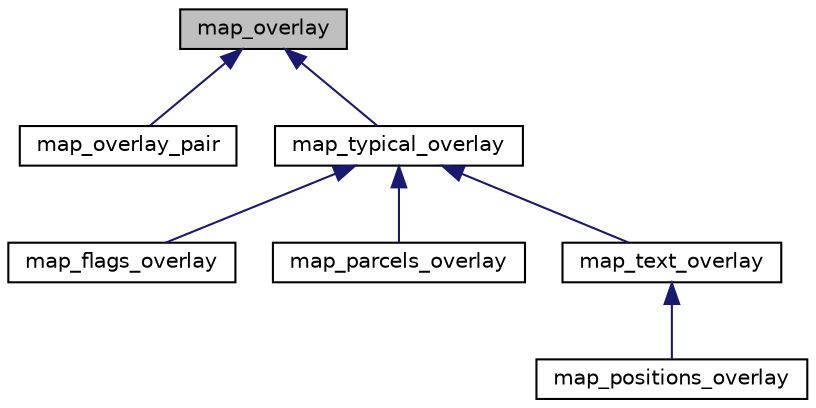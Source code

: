 digraph "map_overlay"
{
 // LATEX_PDF_SIZE
  edge [fontname="Helvetica",fontsize="10",labelfontname="Helvetica",labelfontsize="10"];
  node [fontname="Helvetica",fontsize="10",shape=record];
  Node1 [label="map_overlay",height=0.2,width=0.4,color="black", fillcolor="grey75", style="filled", fontcolor="black",tooltip=" "];
  Node1 -> Node2 [dir="back",color="midnightblue",fontsize="10",style="solid",fontname="Helvetica"];
  Node2 [label="map_overlay_pair",height=0.2,width=0.4,color="black", fillcolor="white", style="filled",URL="$classmap__overlay__pair.html",tooltip=" "];
  Node1 -> Node3 [dir="back",color="midnightblue",fontsize="10",style="solid",fontname="Helvetica"];
  Node3 [label="map_typical_overlay",height=0.2,width=0.4,color="black", fillcolor="white", style="filled",URL="$classmap__typical__overlay.html",tooltip=" "];
  Node3 -> Node4 [dir="back",color="midnightblue",fontsize="10",style="solid",fontname="Helvetica"];
  Node4 [label="map_flags_overlay",height=0.2,width=0.4,color="black", fillcolor="white", style="filled",URL="$classmap__flags__overlay.html",tooltip=" "];
  Node3 -> Node5 [dir="back",color="midnightblue",fontsize="10",style="solid",fontname="Helvetica"];
  Node5 [label="map_parcels_overlay",height=0.2,width=0.4,color="black", fillcolor="white", style="filled",URL="$classmap__parcels__overlay.html",tooltip=" "];
  Node3 -> Node6 [dir="back",color="midnightblue",fontsize="10",style="solid",fontname="Helvetica"];
  Node6 [label="map_text_overlay",height=0.2,width=0.4,color="black", fillcolor="white", style="filled",URL="$classmap__text__overlay.html",tooltip=" "];
  Node6 -> Node7 [dir="back",color="midnightblue",fontsize="10",style="solid",fontname="Helvetica"];
  Node7 [label="map_positions_overlay",height=0.2,width=0.4,color="black", fillcolor="white", style="filled",URL="$classmap__positions__overlay.html",tooltip=" "];
}
